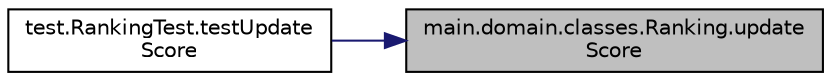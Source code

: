 digraph "main.domain.classes.Ranking.updateScore"
{
 // INTERACTIVE_SVG=YES
 // LATEX_PDF_SIZE
  edge [fontname="Helvetica",fontsize="10",labelfontname="Helvetica",labelfontsize="10"];
  node [fontname="Helvetica",fontsize="10",shape=record];
  rankdir="RL";
  Node1 [label="main.domain.classes.Ranking.update\lScore",height=0.2,width=0.4,color="black", fillcolor="grey75", style="filled", fontcolor="black",tooltip=" "];
  Node1 -> Node2 [dir="back",color="midnightblue",fontsize="10",style="solid",fontname="Helvetica"];
  Node2 [label="test.RankingTest.testUpdate\lScore",height=0.2,width=0.4,color="black", fillcolor="white", style="filled",URL="$classtest_1_1RankingTest.html#a5a80a38c6a01168a94581be531b3151b",tooltip=" "];
}

